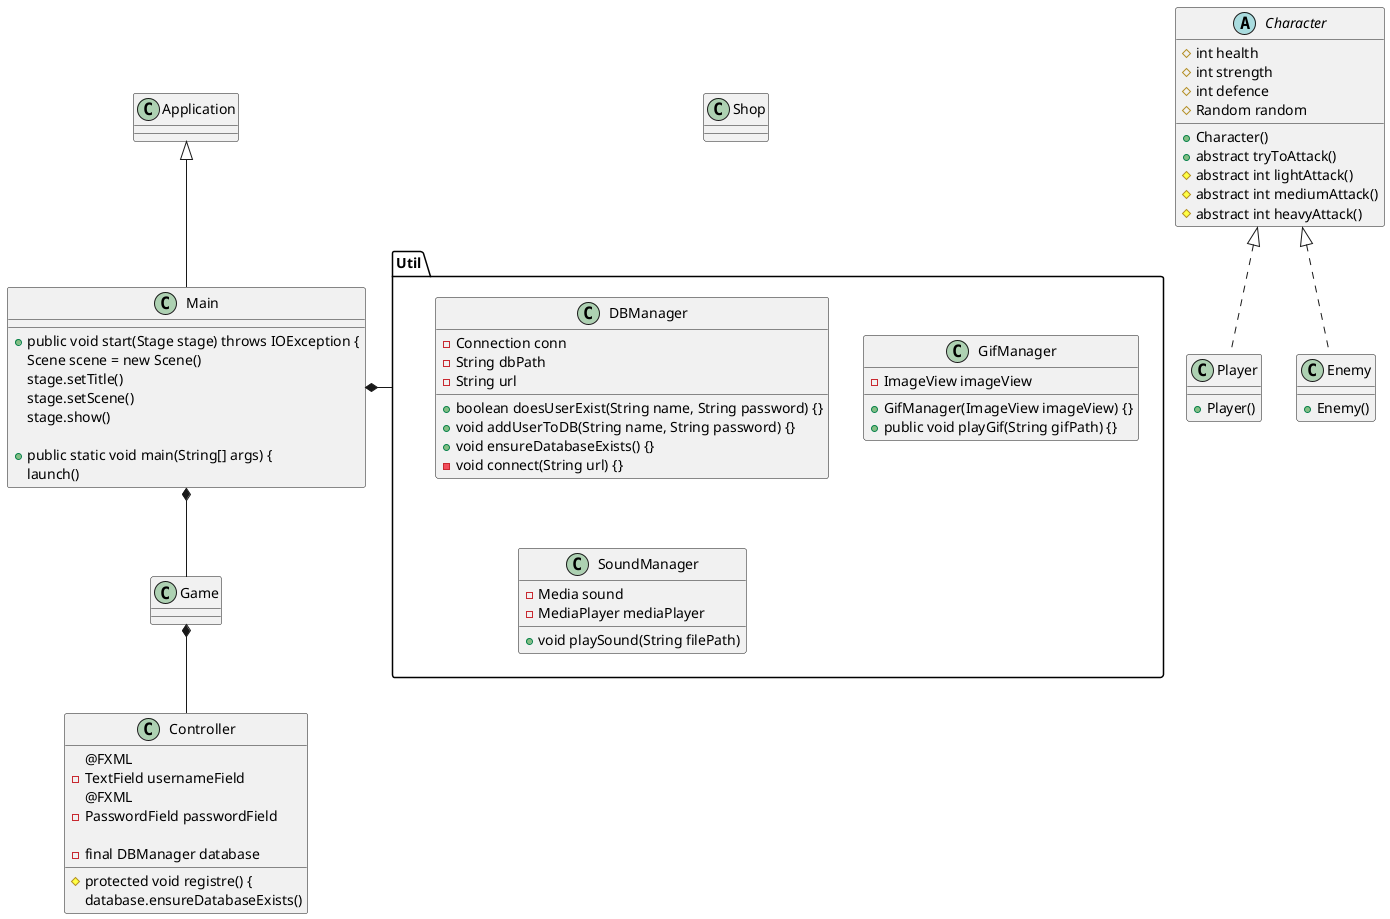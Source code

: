 @startuml
'https://plantuml.com/class-diagram

class Main extends Application {

+ public void start(Stage stage) throws IOException {
Scene scene = new Scene()
stage.setTitle()
stage.setScene()
stage.show()

+ public static void main(String[] args) {
launch()
}

Class Game {

}

Class Controller {
@FXML
- TextField usernameField
@FXML
- PasswordField passwordField

- final DBManager database
# protected void registre() {
database.ensureDatabaseExists()
}

Class Shop {

}

abstract Class Character {
# int health
# int strength
# int defence
# Random random
+ Character()
+ abstract tryToAttack()
# abstract int lightAttack()
# abstract int mediumAttack()
# abstract int heavyAttack()
}

Class Player implements Character{
+ Player()
}

Class Enemy implements Character {
+ Enemy()
}

package "Util" {
Class DBManager {
- Connection conn
- String dbPath
- String url

+ boolean doesUserExist(String name, String password) {}
+ void addUserToDB(String name, String password) {}
+ void ensureDatabaseExists() {}
- void connect(String url) {}
}

Class GifManager {
- ImageView imageView
+ GifManager(ImageView imageView) {}
+ public void playGif(String gifPath) {}
}

Class SoundManager {
- Media sound
- MediaPlayer mediaPlayer
+ void playSound(String filePath)
}
}

Main *- "Util"
Main *-- "Game"
Game *-- "Controller"
@enduml